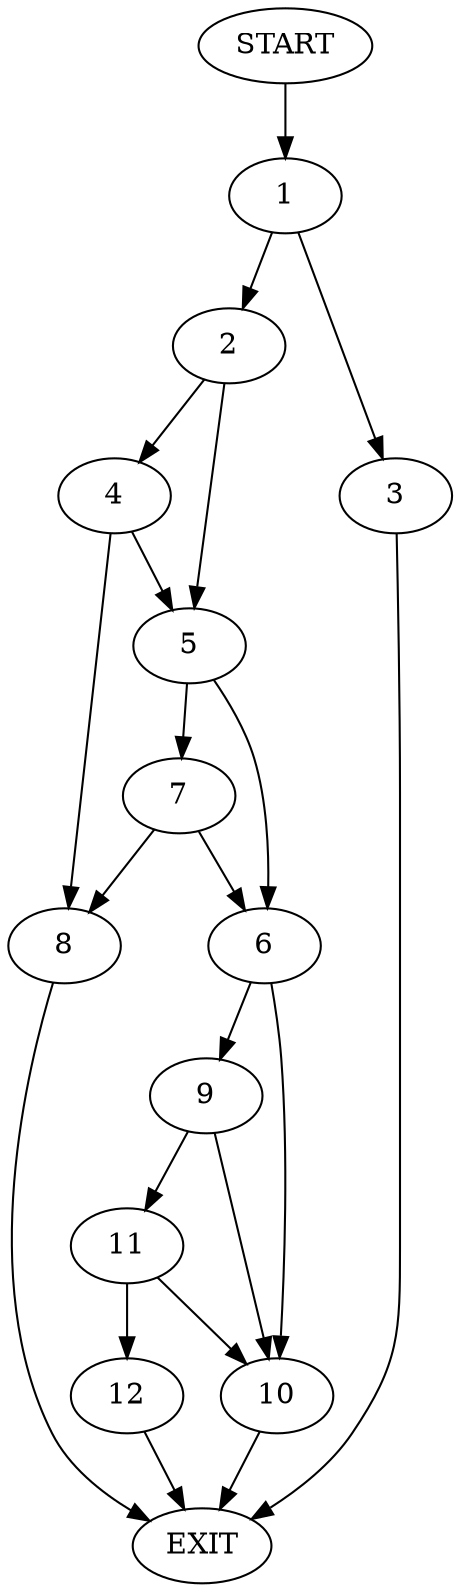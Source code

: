 digraph {
0 [label="START"]
13 [label="EXIT"]
0 -> 1
1 -> 2
1 -> 3
2 -> 4
2 -> 5
3 -> 13
5 -> 6
5 -> 7
4 -> 8
4 -> 5
8 -> 13
6 -> 9
6 -> 10
7 -> 6
7 -> 8
9 -> 10
9 -> 11
10 -> 13
11 -> 10
11 -> 12
12 -> 13
}
